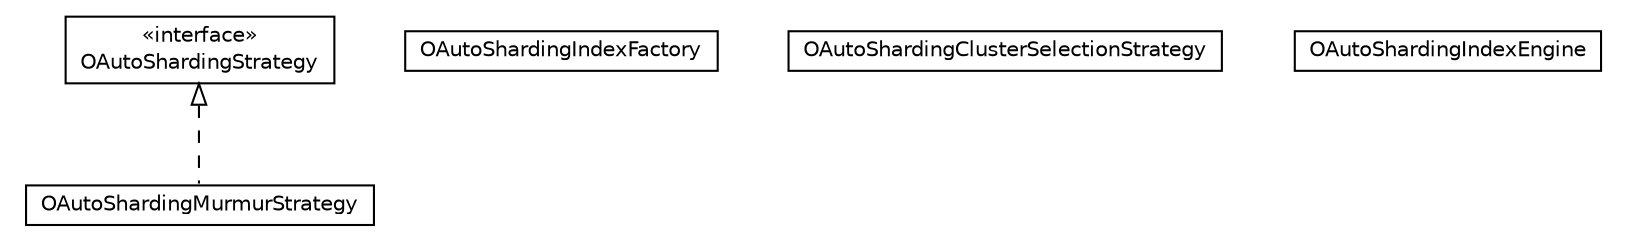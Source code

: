 #!/usr/local/bin/dot
#
# Class diagram 
# Generated by UMLGraph version R5_6-24-gf6e263 (http://www.umlgraph.org/)
#

digraph G {
	edge [fontname="Helvetica",fontsize=10,labelfontname="Helvetica",labelfontsize=10];
	node [fontname="Helvetica",fontsize=10,shape=plaintext];
	nodesep=0.25;
	ranksep=0.5;
	// com.orientechnologies.orient.core.sharding.auto.OAutoShardingMurmurStrategy
	c214506 [label=<<table title="com.orientechnologies.orient.core.sharding.auto.OAutoShardingMurmurStrategy" border="0" cellborder="1" cellspacing="0" cellpadding="2" port="p" href="./OAutoShardingMurmurStrategy.html">
		<tr><td><table border="0" cellspacing="0" cellpadding="1">
<tr><td align="center" balign="center"> OAutoShardingMurmurStrategy </td></tr>
		</table></td></tr>
		</table>>, URL="./OAutoShardingMurmurStrategy.html", fontname="Helvetica", fontcolor="black", fontsize=10.0];
	// com.orientechnologies.orient.core.sharding.auto.OAutoShardingIndexFactory
	c214507 [label=<<table title="com.orientechnologies.orient.core.sharding.auto.OAutoShardingIndexFactory" border="0" cellborder="1" cellspacing="0" cellpadding="2" port="p" href="./OAutoShardingIndexFactory.html">
		<tr><td><table border="0" cellspacing="0" cellpadding="1">
<tr><td align="center" balign="center"> OAutoShardingIndexFactory </td></tr>
		</table></td></tr>
		</table>>, URL="./OAutoShardingIndexFactory.html", fontname="Helvetica", fontcolor="black", fontsize=10.0];
	// com.orientechnologies.orient.core.sharding.auto.OAutoShardingClusterSelectionStrategy
	c214508 [label=<<table title="com.orientechnologies.orient.core.sharding.auto.OAutoShardingClusterSelectionStrategy" border="0" cellborder="1" cellspacing="0" cellpadding="2" port="p" href="./OAutoShardingClusterSelectionStrategy.html">
		<tr><td><table border="0" cellspacing="0" cellpadding="1">
<tr><td align="center" balign="center"> OAutoShardingClusterSelectionStrategy </td></tr>
		</table></td></tr>
		</table>>, URL="./OAutoShardingClusterSelectionStrategy.html", fontname="Helvetica", fontcolor="black", fontsize=10.0];
	// com.orientechnologies.orient.core.sharding.auto.OAutoShardingStrategy
	c214509 [label=<<table title="com.orientechnologies.orient.core.sharding.auto.OAutoShardingStrategy" border="0" cellborder="1" cellspacing="0" cellpadding="2" port="p" href="./OAutoShardingStrategy.html">
		<tr><td><table border="0" cellspacing="0" cellpadding="1">
<tr><td align="center" balign="center"> &#171;interface&#187; </td></tr>
<tr><td align="center" balign="center"> OAutoShardingStrategy </td></tr>
		</table></td></tr>
		</table>>, URL="./OAutoShardingStrategy.html", fontname="Helvetica", fontcolor="black", fontsize=10.0];
	// com.orientechnologies.orient.core.sharding.auto.OAutoShardingIndexEngine
	c214510 [label=<<table title="com.orientechnologies.orient.core.sharding.auto.OAutoShardingIndexEngine" border="0" cellborder="1" cellspacing="0" cellpadding="2" port="p" href="./OAutoShardingIndexEngine.html">
		<tr><td><table border="0" cellspacing="0" cellpadding="1">
<tr><td align="center" balign="center"> OAutoShardingIndexEngine </td></tr>
		</table></td></tr>
		</table>>, URL="./OAutoShardingIndexEngine.html", fontname="Helvetica", fontcolor="black", fontsize=10.0];
	//com.orientechnologies.orient.core.sharding.auto.OAutoShardingMurmurStrategy implements com.orientechnologies.orient.core.sharding.auto.OAutoShardingStrategy
	c214509:p -> c214506:p [dir=back,arrowtail=empty,style=dashed];
}

